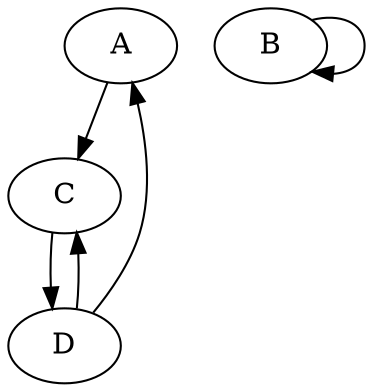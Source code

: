 digraph RBN {
    A [label="A", func="copy", instances=1];
    B [label="B", func="copy", instances=1];
    C [label="C", func="copy", instances=1];
    D [label="D", func="and(A) & and(C)", instances=1];

    B -> B;
    C -> D;
    D -> C;
    D -> A;
    A -> C;
}

